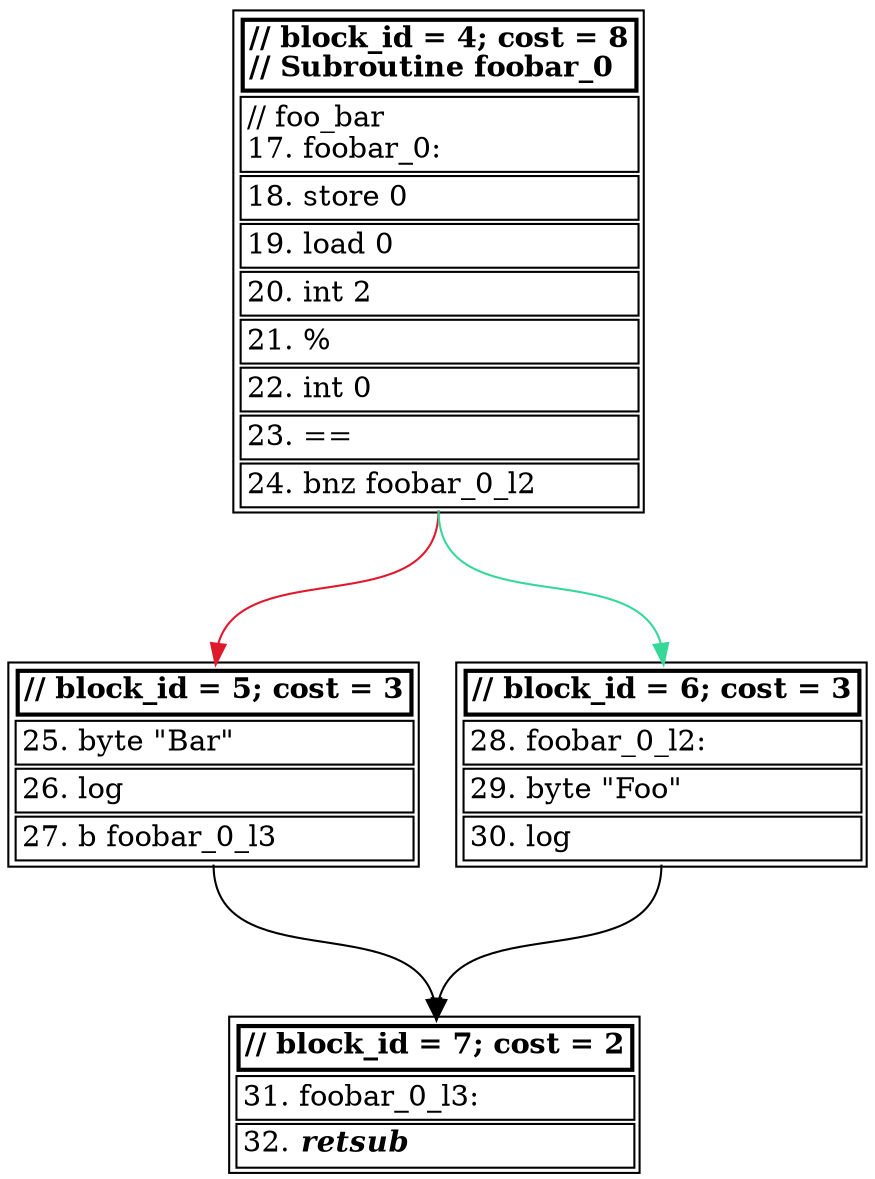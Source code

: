 digraph g{
 ranksep = 1 
 overlap = scale 
4[label=<<TABLE ALIGN="LEFT" COLOR="BLACK">
<TR><TD COLOR="BLACK" ALIGN="LEFT" BALIGN="LEFT" PORT="17" BORDER="2"><B>// block_id = 4; cost = 8<BR/>// Subroutine foobar_0</B></TD></TR>
<TR><TD ALIGN="LEFT" BALIGN="LEFT" COLOR="BLACK">// foo_bar<BR/>17. foobar_0:</TD></TR>
<TR><TD ALIGN="LEFT" BALIGN="LEFT" COLOR="BLACK">18. store 0</TD></TR>
<TR><TD ALIGN="LEFT" BALIGN="LEFT" COLOR="BLACK">19. load 0</TD></TR>
<TR><TD ALIGN="LEFT" BALIGN="LEFT" COLOR="BLACK">20. int 2</TD></TR>
<TR><TD ALIGN="LEFT" BALIGN="LEFT" COLOR="BLACK">21. %</TD></TR>
<TR><TD ALIGN="LEFT" BALIGN="LEFT" COLOR="BLACK">22. int 0</TD></TR>
<TR><TD ALIGN="LEFT" BALIGN="LEFT" COLOR="BLACK">23. ==</TD></TR>
<TR><TD ALIGN="LEFT" BALIGN="LEFT" COLOR="BLACK">24. bnz foobar_0_l2</TD></TR>
</TABLE>> labelloc=top shape=plain
] 4:s -> 5:25:n [color="#e0182b"];
4:s -> 6:28:n [color="#36d899"];

6[label=<<TABLE ALIGN="LEFT" COLOR="BLACK">
<TR><TD COLOR="BLACK" ALIGN="LEFT" BALIGN="LEFT" PORT="28" BORDER="2"><B>// block_id = 6; cost = 3</B></TD></TR>
<TR><TD ALIGN="LEFT" BALIGN="LEFT" COLOR="BLACK">28. foobar_0_l2:</TD></TR>
<TR><TD ALIGN="LEFT" BALIGN="LEFT" COLOR="BLACK">29. byte &quot;Foo&quot;</TD></TR>
<TR><TD ALIGN="LEFT" BALIGN="LEFT" COLOR="BLACK">30. log</TD></TR>
</TABLE>> labelloc=top shape=plain
] 6:s -> 7:31:n [color="BLACK"];

7[label=<<TABLE ALIGN="LEFT" COLOR="BLACK">
<TR><TD COLOR="BLACK" ALIGN="LEFT" BALIGN="LEFT" PORT="31" BORDER="2"><B>// block_id = 7; cost = 2</B></TD></TR>
<TR><TD ALIGN="LEFT" BALIGN="LEFT" COLOR="BLACK">31. foobar_0_l3:</TD></TR>
<TR><TD ALIGN="LEFT" BALIGN="LEFT" COLOR="BLACK">32. <B><I>retsub</I></B></TD></TR>
</TABLE>> labelloc=top shape=plain
] 
5[label=<<TABLE ALIGN="LEFT" COLOR="BLACK">
<TR><TD COLOR="BLACK" ALIGN="LEFT" BALIGN="LEFT" PORT="25" BORDER="2"><B>// block_id = 5; cost = 3</B></TD></TR>
<TR><TD ALIGN="LEFT" BALIGN="LEFT" COLOR="BLACK">25. byte &quot;Bar&quot;</TD></TR>
<TR><TD ALIGN="LEFT" BALIGN="LEFT" COLOR="BLACK">26. log</TD></TR>
<TR><TD ALIGN="LEFT" BALIGN="LEFT" COLOR="BLACK">27. b foobar_0_l3</TD></TR>
</TABLE>> labelloc=top shape=plain
] 5:s -> 7:31:n [color="BLACK"];

}